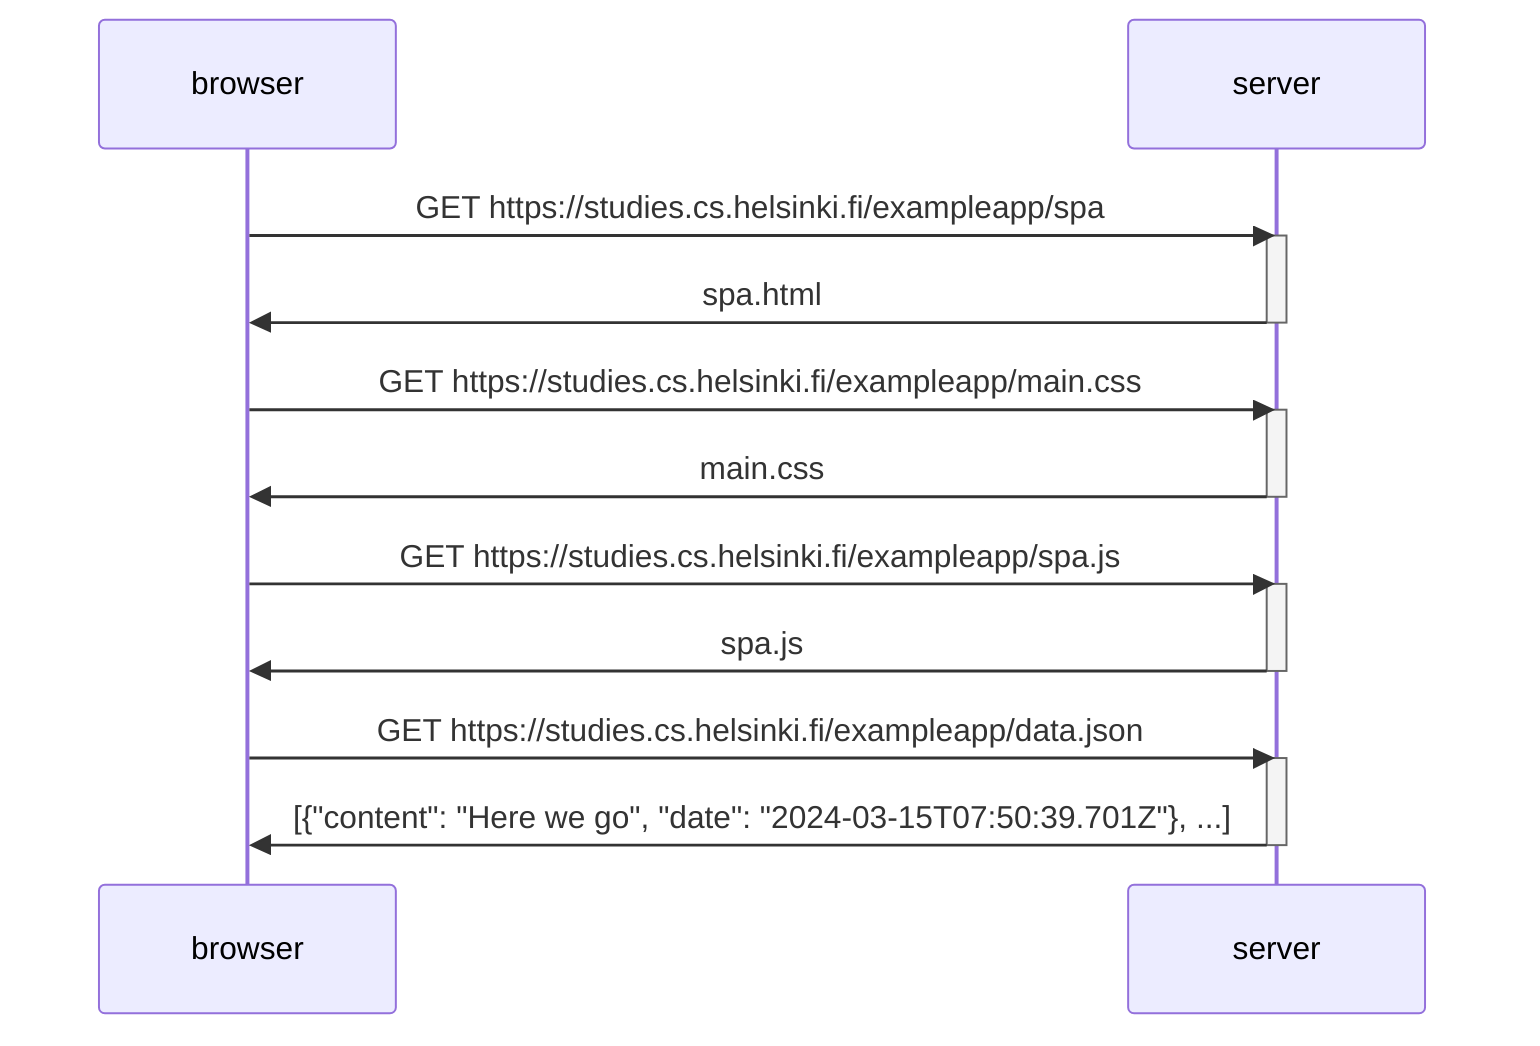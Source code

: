 sequenceDiagram
    participant browser
    participant server

    browser ->> server: GET https://studies.cs.helsinki.fi/exampleapp/spa
    activate server
    server ->> browser: spa.html
    deactivate server

    browser ->> server: GET https://studies.cs.helsinki.fi/exampleapp/main.css
    activate server
    server ->> browser: main.css
    deactivate server

    browser ->> server: GET https://studies.cs.helsinki.fi/exampleapp/spa.js
    activate server
    server ->> browser: spa.js
    deactivate server

    browser ->> server: GET https://studies.cs.helsinki.fi/exampleapp/data.json
    activate server
    server ->> browser: [{"content": "Here we go", "date": "2024-03-15T07:50:39.701Z"}, ...]
    deactivate server